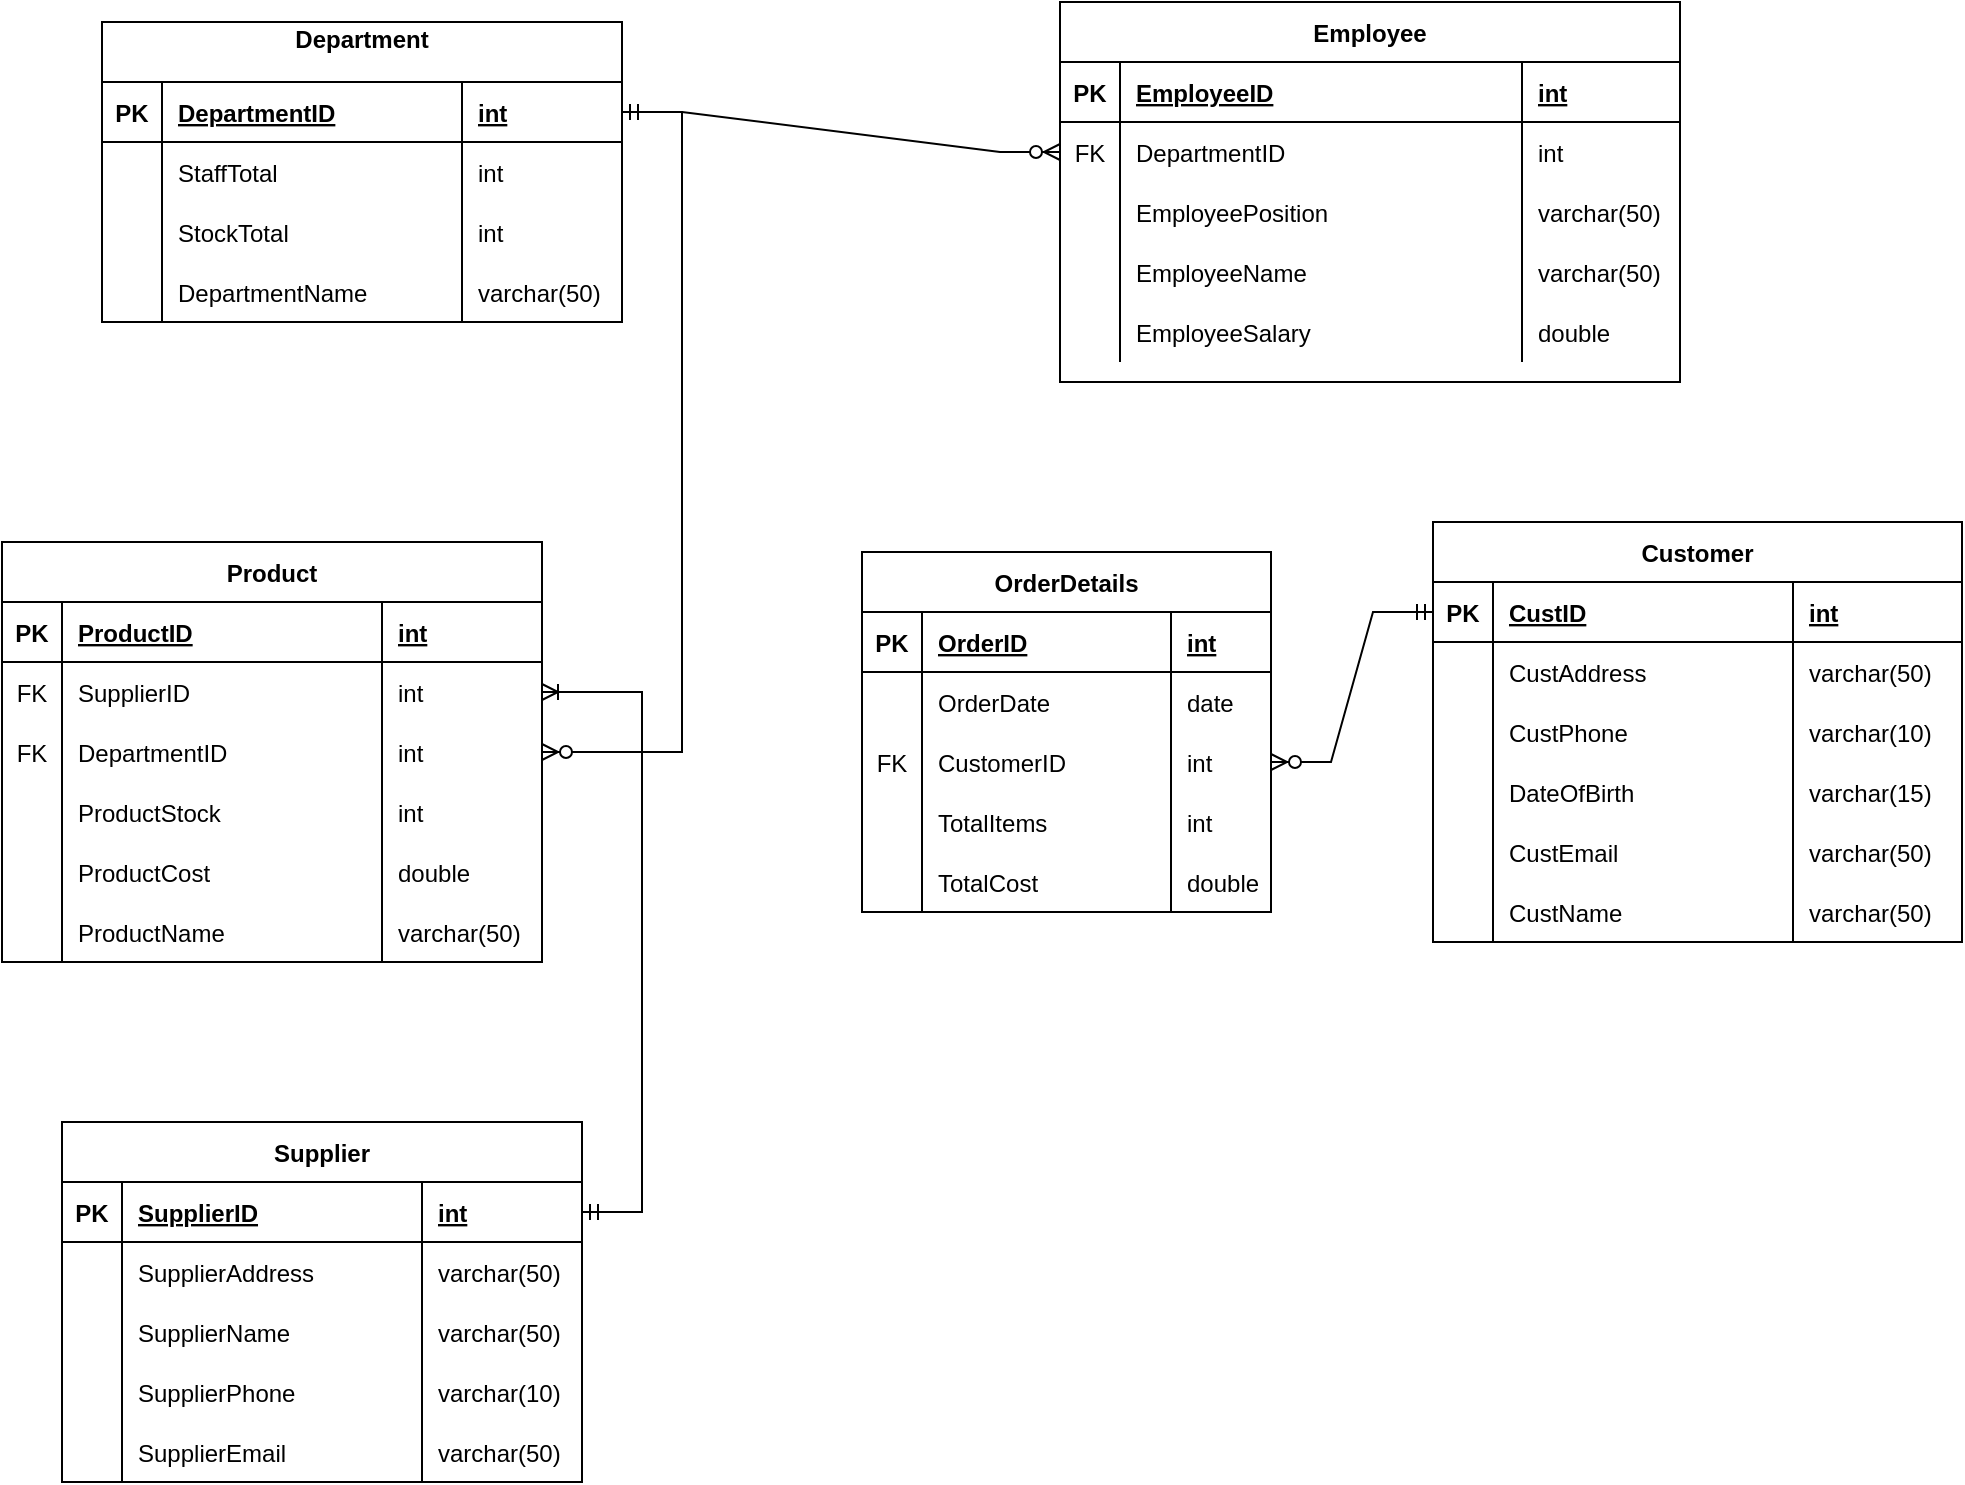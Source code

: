 <mxfile version="20.5.3" type="device"><diagram name="Page-1" id="e56a1550-8fbb-45ad-956c-1786394a9013"><mxGraphModel dx="1431" dy="960" grid="1" gridSize="10" guides="1" tooltips="1" connect="1" arrows="1" fold="1" page="1" pageScale="1" pageWidth="1100" pageHeight="850" background="none" math="0" shadow="0"><root><mxCell id="0"/><mxCell id="1" parent="0"/><mxCell id="5EkrKCgy2pEC_1uva396-66" value="Customer" style="shape=table;startSize=30;container=1;collapsible=1;childLayout=tableLayout;fixedRows=1;rowLines=0;fontStyle=1;align=center;resizeLast=1;" vertex="1" parent="1"><mxGeometry x="785.5" y="320" width="264.5" height="210" as="geometry"/></mxCell><mxCell id="5EkrKCgy2pEC_1uva396-67" value="" style="shape=tableRow;horizontal=0;startSize=0;swimlaneHead=0;swimlaneBody=0;fillColor=none;collapsible=0;dropTarget=0;points=[[0,0.5],[1,0.5]];portConstraint=eastwest;top=0;left=0;right=0;bottom=1;" vertex="1" parent="5EkrKCgy2pEC_1uva396-66"><mxGeometry y="30" width="264.5" height="30" as="geometry"/></mxCell><mxCell id="5EkrKCgy2pEC_1uva396-68" value="PK" style="shape=partialRectangle;connectable=0;fillColor=none;top=0;left=0;bottom=0;right=0;fontStyle=1;overflow=hidden;" vertex="1" parent="5EkrKCgy2pEC_1uva396-67"><mxGeometry width="30" height="30" as="geometry"><mxRectangle width="30" height="30" as="alternateBounds"/></mxGeometry></mxCell><mxCell id="5EkrKCgy2pEC_1uva396-69" value="CustID" style="shape=partialRectangle;connectable=0;fillColor=none;top=0;left=0;bottom=0;right=0;align=left;spacingLeft=6;fontStyle=5;overflow=hidden;" vertex="1" parent="5EkrKCgy2pEC_1uva396-67"><mxGeometry x="30" width="150" height="30" as="geometry"><mxRectangle width="150" height="30" as="alternateBounds"/></mxGeometry></mxCell><mxCell id="5EkrKCgy2pEC_1uva396-511" value="int" style="shape=partialRectangle;connectable=0;fillColor=none;top=0;left=0;bottom=0;right=0;align=left;spacingLeft=6;fontStyle=5;overflow=hidden;" vertex="1" parent="5EkrKCgy2pEC_1uva396-67"><mxGeometry x="180" width="84.5" height="30" as="geometry"><mxRectangle width="84.5" height="30" as="alternateBounds"/></mxGeometry></mxCell><mxCell id="5EkrKCgy2pEC_1uva396-73" value="" style="shape=tableRow;horizontal=0;startSize=0;swimlaneHead=0;swimlaneBody=0;fillColor=none;collapsible=0;dropTarget=0;points=[[0,0.5],[1,0.5]];portConstraint=eastwest;top=0;left=0;right=0;bottom=0;" vertex="1" parent="5EkrKCgy2pEC_1uva396-66"><mxGeometry y="60" width="264.5" height="30" as="geometry"/></mxCell><mxCell id="5EkrKCgy2pEC_1uva396-74" value="" style="shape=partialRectangle;connectable=0;fillColor=none;top=0;left=0;bottom=0;right=0;editable=1;overflow=hidden;" vertex="1" parent="5EkrKCgy2pEC_1uva396-73"><mxGeometry width="30" height="30" as="geometry"><mxRectangle width="30" height="30" as="alternateBounds"/></mxGeometry></mxCell><mxCell id="5EkrKCgy2pEC_1uva396-75" value="CustAddress" style="shape=partialRectangle;connectable=0;fillColor=none;top=0;left=0;bottom=0;right=0;align=left;spacingLeft=6;overflow=hidden;" vertex="1" parent="5EkrKCgy2pEC_1uva396-73"><mxGeometry x="30" width="150" height="30" as="geometry"><mxRectangle width="150" height="30" as="alternateBounds"/></mxGeometry></mxCell><mxCell id="5EkrKCgy2pEC_1uva396-513" value="varchar(50)" style="shape=partialRectangle;connectable=0;fillColor=none;top=0;left=0;bottom=0;right=0;align=left;spacingLeft=6;overflow=hidden;" vertex="1" parent="5EkrKCgy2pEC_1uva396-73"><mxGeometry x="180" width="84.5" height="30" as="geometry"><mxRectangle width="84.5" height="30" as="alternateBounds"/></mxGeometry></mxCell><mxCell id="5EkrKCgy2pEC_1uva396-433" value="" style="shape=tableRow;horizontal=0;startSize=0;swimlaneHead=0;swimlaneBody=0;fillColor=none;collapsible=0;dropTarget=0;points=[[0,0.5],[1,0.5]];portConstraint=eastwest;top=0;left=0;right=0;bottom=0;" vertex="1" parent="5EkrKCgy2pEC_1uva396-66"><mxGeometry y="90" width="264.5" height="30" as="geometry"/></mxCell><mxCell id="5EkrKCgy2pEC_1uva396-434" value="" style="shape=partialRectangle;connectable=0;fillColor=none;top=0;left=0;bottom=0;right=0;editable=1;overflow=hidden;" vertex="1" parent="5EkrKCgy2pEC_1uva396-433"><mxGeometry width="30" height="30" as="geometry"><mxRectangle width="30" height="30" as="alternateBounds"/></mxGeometry></mxCell><mxCell id="5EkrKCgy2pEC_1uva396-435" value="CustPhone" style="shape=partialRectangle;connectable=0;fillColor=none;top=0;left=0;bottom=0;right=0;align=left;spacingLeft=6;overflow=hidden;" vertex="1" parent="5EkrKCgy2pEC_1uva396-433"><mxGeometry x="30" width="150" height="30" as="geometry"><mxRectangle width="150" height="30" as="alternateBounds"/></mxGeometry></mxCell><mxCell id="5EkrKCgy2pEC_1uva396-514" value="varchar(10)" style="shape=partialRectangle;connectable=0;fillColor=none;top=0;left=0;bottom=0;right=0;align=left;spacingLeft=6;overflow=hidden;" vertex="1" parent="5EkrKCgy2pEC_1uva396-433"><mxGeometry x="180" width="84.5" height="30" as="geometry"><mxRectangle width="84.5" height="30" as="alternateBounds"/></mxGeometry></mxCell><mxCell id="5EkrKCgy2pEC_1uva396-436" value="" style="shape=tableRow;horizontal=0;startSize=0;swimlaneHead=0;swimlaneBody=0;fillColor=none;collapsible=0;dropTarget=0;points=[[0,0.5],[1,0.5]];portConstraint=eastwest;top=0;left=0;right=0;bottom=0;" vertex="1" parent="5EkrKCgy2pEC_1uva396-66"><mxGeometry y="120" width="264.5" height="30" as="geometry"/></mxCell><mxCell id="5EkrKCgy2pEC_1uva396-437" value="" style="shape=partialRectangle;connectable=0;fillColor=none;top=0;left=0;bottom=0;right=0;editable=1;overflow=hidden;" vertex="1" parent="5EkrKCgy2pEC_1uva396-436"><mxGeometry width="30" height="30" as="geometry"><mxRectangle width="30" height="30" as="alternateBounds"/></mxGeometry></mxCell><mxCell id="5EkrKCgy2pEC_1uva396-438" value="DateOfBirth" style="shape=partialRectangle;connectable=0;fillColor=none;top=0;left=0;bottom=0;right=0;align=left;spacingLeft=6;overflow=hidden;" vertex="1" parent="5EkrKCgy2pEC_1uva396-436"><mxGeometry x="30" width="150" height="30" as="geometry"><mxRectangle width="150" height="30" as="alternateBounds"/></mxGeometry></mxCell><mxCell id="5EkrKCgy2pEC_1uva396-515" value="varchar(15)" style="shape=partialRectangle;connectable=0;fillColor=none;top=0;left=0;bottom=0;right=0;align=left;spacingLeft=6;overflow=hidden;" vertex="1" parent="5EkrKCgy2pEC_1uva396-436"><mxGeometry x="180" width="84.5" height="30" as="geometry"><mxRectangle width="84.5" height="30" as="alternateBounds"/></mxGeometry></mxCell><mxCell id="5EkrKCgy2pEC_1uva396-554" value="" style="shape=tableRow;horizontal=0;startSize=0;swimlaneHead=0;swimlaneBody=0;fillColor=none;collapsible=0;dropTarget=0;points=[[0,0.5],[1,0.5]];portConstraint=eastwest;top=0;left=0;right=0;bottom=0;" vertex="1" parent="5EkrKCgy2pEC_1uva396-66"><mxGeometry y="150" width="264.5" height="30" as="geometry"/></mxCell><mxCell id="5EkrKCgy2pEC_1uva396-555" value="" style="shape=partialRectangle;connectable=0;fillColor=none;top=0;left=0;bottom=0;right=0;editable=1;overflow=hidden;" vertex="1" parent="5EkrKCgy2pEC_1uva396-554"><mxGeometry width="30" height="30" as="geometry"><mxRectangle width="30" height="30" as="alternateBounds"/></mxGeometry></mxCell><mxCell id="5EkrKCgy2pEC_1uva396-556" value="CustEmail" style="shape=partialRectangle;connectable=0;fillColor=none;top=0;left=0;bottom=0;right=0;align=left;spacingLeft=6;overflow=hidden;" vertex="1" parent="5EkrKCgy2pEC_1uva396-554"><mxGeometry x="30" width="150" height="30" as="geometry"><mxRectangle width="150" height="30" as="alternateBounds"/></mxGeometry></mxCell><mxCell id="5EkrKCgy2pEC_1uva396-557" value="varchar(50)" style="shape=partialRectangle;connectable=0;fillColor=none;top=0;left=0;bottom=0;right=0;align=left;spacingLeft=6;overflow=hidden;" vertex="1" parent="5EkrKCgy2pEC_1uva396-554"><mxGeometry x="180" width="84.5" height="30" as="geometry"><mxRectangle width="84.5" height="30" as="alternateBounds"/></mxGeometry></mxCell><mxCell id="5EkrKCgy2pEC_1uva396-430" value="" style="shape=tableRow;horizontal=0;startSize=0;swimlaneHead=0;swimlaneBody=0;fillColor=none;collapsible=0;dropTarget=0;points=[[0,0.5],[1,0.5]];portConstraint=eastwest;top=0;left=0;right=0;bottom=0;" vertex="1" parent="5EkrKCgy2pEC_1uva396-66"><mxGeometry y="180" width="264.5" height="30" as="geometry"/></mxCell><mxCell id="5EkrKCgy2pEC_1uva396-431" value="" style="shape=partialRectangle;connectable=0;fillColor=none;top=0;left=0;bottom=0;right=0;editable=1;overflow=hidden;" vertex="1" parent="5EkrKCgy2pEC_1uva396-430"><mxGeometry width="30" height="30" as="geometry"><mxRectangle width="30" height="30" as="alternateBounds"/></mxGeometry></mxCell><mxCell id="5EkrKCgy2pEC_1uva396-432" value="CustName" style="shape=partialRectangle;connectable=0;fillColor=none;top=0;left=0;bottom=0;right=0;align=left;spacingLeft=6;overflow=hidden;" vertex="1" parent="5EkrKCgy2pEC_1uva396-430"><mxGeometry x="30" width="150" height="30" as="geometry"><mxRectangle width="150" height="30" as="alternateBounds"/></mxGeometry></mxCell><mxCell id="5EkrKCgy2pEC_1uva396-516" value="varchar(50)" style="shape=partialRectangle;connectable=0;fillColor=none;top=0;left=0;bottom=0;right=0;align=left;spacingLeft=6;overflow=hidden;" vertex="1" parent="5EkrKCgy2pEC_1uva396-430"><mxGeometry x="180" width="84.5" height="30" as="geometry"><mxRectangle width="84.5" height="30" as="alternateBounds"/></mxGeometry></mxCell><mxCell id="5EkrKCgy2pEC_1uva396-79" value="Product" style="shape=table;startSize=30;container=1;collapsible=1;childLayout=tableLayout;fixedRows=1;rowLines=0;fontStyle=1;align=center;resizeLast=1;" vertex="1" parent="1"><mxGeometry x="70" y="330" width="270" height="210" as="geometry"/></mxCell><mxCell id="5EkrKCgy2pEC_1uva396-80" value="" style="shape=tableRow;horizontal=0;startSize=0;swimlaneHead=0;swimlaneBody=0;fillColor=none;collapsible=0;dropTarget=0;points=[[0,0.5],[1,0.5]];portConstraint=eastwest;top=0;left=0;right=0;bottom=1;" vertex="1" parent="5EkrKCgy2pEC_1uva396-79"><mxGeometry y="30" width="270" height="30" as="geometry"/></mxCell><mxCell id="5EkrKCgy2pEC_1uva396-81" value="PK" style="shape=partialRectangle;connectable=0;fillColor=none;top=0;left=0;bottom=0;right=0;fontStyle=1;overflow=hidden;" vertex="1" parent="5EkrKCgy2pEC_1uva396-80"><mxGeometry width="30" height="30" as="geometry"><mxRectangle width="30" height="30" as="alternateBounds"/></mxGeometry></mxCell><mxCell id="5EkrKCgy2pEC_1uva396-82" value="ProductID" style="shape=partialRectangle;connectable=0;fillColor=none;top=0;left=0;bottom=0;right=0;align=left;spacingLeft=6;fontStyle=5;overflow=hidden;" vertex="1" parent="5EkrKCgy2pEC_1uva396-80"><mxGeometry x="30" width="160" height="30" as="geometry"><mxRectangle width="160" height="30" as="alternateBounds"/></mxGeometry></mxCell><mxCell id="5EkrKCgy2pEC_1uva396-523" value="int" style="shape=partialRectangle;connectable=0;fillColor=none;top=0;left=0;bottom=0;right=0;align=left;spacingLeft=6;fontStyle=5;overflow=hidden;" vertex="1" parent="5EkrKCgy2pEC_1uva396-80"><mxGeometry x="190" width="80" height="30" as="geometry"><mxRectangle width="80" height="30" as="alternateBounds"/></mxGeometry></mxCell><mxCell id="5EkrKCgy2pEC_1uva396-83" value="" style="shape=tableRow;horizontal=0;startSize=0;swimlaneHead=0;swimlaneBody=0;fillColor=none;collapsible=0;dropTarget=0;points=[[0,0.5],[1,0.5]];portConstraint=eastwest;top=0;left=0;right=0;bottom=0;" vertex="1" parent="5EkrKCgy2pEC_1uva396-79"><mxGeometry y="60" width="270" height="30" as="geometry"/></mxCell><mxCell id="5EkrKCgy2pEC_1uva396-84" value="FK" style="shape=partialRectangle;connectable=0;fillColor=none;top=0;left=0;bottom=0;right=0;editable=1;overflow=hidden;" vertex="1" parent="5EkrKCgy2pEC_1uva396-83"><mxGeometry width="30" height="30" as="geometry"><mxRectangle width="30" height="30" as="alternateBounds"/></mxGeometry></mxCell><mxCell id="5EkrKCgy2pEC_1uva396-85" value="SupplierID" style="shape=partialRectangle;connectable=0;fillColor=none;top=0;left=0;bottom=0;right=0;align=left;spacingLeft=6;overflow=hidden;" vertex="1" parent="5EkrKCgy2pEC_1uva396-83"><mxGeometry x="30" width="160" height="30" as="geometry"><mxRectangle width="160" height="30" as="alternateBounds"/></mxGeometry></mxCell><mxCell id="5EkrKCgy2pEC_1uva396-524" value="int" style="shape=partialRectangle;connectable=0;fillColor=none;top=0;left=0;bottom=0;right=0;align=left;spacingLeft=6;overflow=hidden;" vertex="1" parent="5EkrKCgy2pEC_1uva396-83"><mxGeometry x="190" width="80" height="30" as="geometry"><mxRectangle width="80" height="30" as="alternateBounds"/></mxGeometry></mxCell><mxCell id="5EkrKCgy2pEC_1uva396-86" value="" style="shape=tableRow;horizontal=0;startSize=0;swimlaneHead=0;swimlaneBody=0;fillColor=none;collapsible=0;dropTarget=0;points=[[0,0.5],[1,0.5]];portConstraint=eastwest;top=0;left=0;right=0;bottom=0;" vertex="1" parent="5EkrKCgy2pEC_1uva396-79"><mxGeometry y="90" width="270" height="30" as="geometry"/></mxCell><mxCell id="5EkrKCgy2pEC_1uva396-87" value="FK" style="shape=partialRectangle;connectable=0;fillColor=none;top=0;left=0;bottom=0;right=0;editable=1;overflow=hidden;" vertex="1" parent="5EkrKCgy2pEC_1uva396-86"><mxGeometry width="30" height="30" as="geometry"><mxRectangle width="30" height="30" as="alternateBounds"/></mxGeometry></mxCell><mxCell id="5EkrKCgy2pEC_1uva396-88" value="DepartmentID" style="shape=partialRectangle;connectable=0;fillColor=none;top=0;left=0;bottom=0;right=0;align=left;spacingLeft=6;overflow=hidden;" vertex="1" parent="5EkrKCgy2pEC_1uva396-86"><mxGeometry x="30" width="160" height="30" as="geometry"><mxRectangle width="160" height="30" as="alternateBounds"/></mxGeometry></mxCell><mxCell id="5EkrKCgy2pEC_1uva396-525" value="int" style="shape=partialRectangle;connectable=0;fillColor=none;top=0;left=0;bottom=0;right=0;align=left;spacingLeft=6;overflow=hidden;" vertex="1" parent="5EkrKCgy2pEC_1uva396-86"><mxGeometry x="190" width="80" height="30" as="geometry"><mxRectangle width="80" height="30" as="alternateBounds"/></mxGeometry></mxCell><mxCell id="5EkrKCgy2pEC_1uva396-426" value="" style="shape=tableRow;horizontal=0;startSize=0;swimlaneHead=0;swimlaneBody=0;fillColor=none;collapsible=0;dropTarget=0;points=[[0,0.5],[1,0.5]];portConstraint=eastwest;top=0;left=0;right=0;bottom=0;" vertex="1" parent="5EkrKCgy2pEC_1uva396-79"><mxGeometry y="120" width="270" height="30" as="geometry"/></mxCell><mxCell id="5EkrKCgy2pEC_1uva396-427" value="" style="shape=partialRectangle;connectable=0;fillColor=none;top=0;left=0;bottom=0;right=0;editable=1;overflow=hidden;" vertex="1" parent="5EkrKCgy2pEC_1uva396-426"><mxGeometry width="30" height="30" as="geometry"><mxRectangle width="30" height="30" as="alternateBounds"/></mxGeometry></mxCell><mxCell id="5EkrKCgy2pEC_1uva396-428" value="ProductStock" style="shape=partialRectangle;connectable=0;fillColor=none;top=0;left=0;bottom=0;right=0;align=left;spacingLeft=6;overflow=hidden;" vertex="1" parent="5EkrKCgy2pEC_1uva396-426"><mxGeometry x="30" width="160" height="30" as="geometry"><mxRectangle width="160" height="30" as="alternateBounds"/></mxGeometry></mxCell><mxCell id="5EkrKCgy2pEC_1uva396-526" value="int" style="shape=partialRectangle;connectable=0;fillColor=none;top=0;left=0;bottom=0;right=0;align=left;spacingLeft=6;overflow=hidden;" vertex="1" parent="5EkrKCgy2pEC_1uva396-426"><mxGeometry x="190" width="80" height="30" as="geometry"><mxRectangle width="80" height="30" as="alternateBounds"/></mxGeometry></mxCell><mxCell id="5EkrKCgy2pEC_1uva396-422" value="" style="shape=tableRow;horizontal=0;startSize=0;swimlaneHead=0;swimlaneBody=0;fillColor=none;collapsible=0;dropTarget=0;points=[[0,0.5],[1,0.5]];portConstraint=eastwest;top=0;left=0;right=0;bottom=0;" vertex="1" parent="5EkrKCgy2pEC_1uva396-79"><mxGeometry y="150" width="270" height="30" as="geometry"/></mxCell><mxCell id="5EkrKCgy2pEC_1uva396-423" value="" style="shape=partialRectangle;connectable=0;fillColor=none;top=0;left=0;bottom=0;right=0;editable=1;overflow=hidden;" vertex="1" parent="5EkrKCgy2pEC_1uva396-422"><mxGeometry width="30" height="30" as="geometry"><mxRectangle width="30" height="30" as="alternateBounds"/></mxGeometry></mxCell><mxCell id="5EkrKCgy2pEC_1uva396-424" value="ProductCost" style="shape=partialRectangle;connectable=0;fillColor=none;top=0;left=0;bottom=0;right=0;align=left;spacingLeft=6;overflow=hidden;" vertex="1" parent="5EkrKCgy2pEC_1uva396-422"><mxGeometry x="30" width="160" height="30" as="geometry"><mxRectangle width="160" height="30" as="alternateBounds"/></mxGeometry></mxCell><mxCell id="5EkrKCgy2pEC_1uva396-527" value="double" style="shape=partialRectangle;connectable=0;fillColor=none;top=0;left=0;bottom=0;right=0;align=left;spacingLeft=6;overflow=hidden;" vertex="1" parent="5EkrKCgy2pEC_1uva396-422"><mxGeometry x="190" width="80" height="30" as="geometry"><mxRectangle width="80" height="30" as="alternateBounds"/></mxGeometry></mxCell><mxCell id="5EkrKCgy2pEC_1uva396-89" value="" style="shape=tableRow;horizontal=0;startSize=0;swimlaneHead=0;swimlaneBody=0;fillColor=none;collapsible=0;dropTarget=0;points=[[0,0.5],[1,0.5]];portConstraint=eastwest;top=0;left=0;right=0;bottom=0;" vertex="1" parent="5EkrKCgy2pEC_1uva396-79"><mxGeometry y="180" width="270" height="30" as="geometry"/></mxCell><mxCell id="5EkrKCgy2pEC_1uva396-90" value="" style="shape=partialRectangle;connectable=0;fillColor=none;top=0;left=0;bottom=0;right=0;editable=1;overflow=hidden;" vertex="1" parent="5EkrKCgy2pEC_1uva396-89"><mxGeometry width="30" height="30" as="geometry"><mxRectangle width="30" height="30" as="alternateBounds"/></mxGeometry></mxCell><mxCell id="5EkrKCgy2pEC_1uva396-91" value="ProductName" style="shape=partialRectangle;connectable=0;fillColor=none;top=0;left=0;bottom=0;right=0;align=left;spacingLeft=6;overflow=hidden;" vertex="1" parent="5EkrKCgy2pEC_1uva396-89"><mxGeometry x="30" width="160" height="30" as="geometry"><mxRectangle width="160" height="30" as="alternateBounds"/></mxGeometry></mxCell><mxCell id="5EkrKCgy2pEC_1uva396-528" value="varchar(50)" style="shape=partialRectangle;connectable=0;fillColor=none;top=0;left=0;bottom=0;right=0;align=left;spacingLeft=6;overflow=hidden;" vertex="1" parent="5EkrKCgy2pEC_1uva396-89"><mxGeometry x="190" width="80" height="30" as="geometry"><mxRectangle width="80" height="30" as="alternateBounds"/></mxGeometry></mxCell><mxCell id="5EkrKCgy2pEC_1uva396-92" value="Department&#xA;" style="shape=table;startSize=30;container=1;collapsible=1;childLayout=tableLayout;fixedRows=1;rowLines=0;fontStyle=1;align=center;resizeLast=1;" vertex="1" parent="1"><mxGeometry x="120" y="70" width="260.0" height="150" as="geometry"/></mxCell><mxCell id="5EkrKCgy2pEC_1uva396-93" value="" style="shape=tableRow;horizontal=0;startSize=0;swimlaneHead=0;swimlaneBody=0;fillColor=none;collapsible=0;dropTarget=0;points=[[0,0.5],[1,0.5]];portConstraint=eastwest;top=0;left=0;right=0;bottom=1;" vertex="1" parent="5EkrKCgy2pEC_1uva396-92"><mxGeometry y="30" width="260.0" height="30" as="geometry"/></mxCell><mxCell id="5EkrKCgy2pEC_1uva396-94" value="PK" style="shape=partialRectangle;connectable=0;fillColor=none;top=0;left=0;bottom=0;right=0;fontStyle=1;overflow=hidden;" vertex="1" parent="5EkrKCgy2pEC_1uva396-93"><mxGeometry width="30" height="30" as="geometry"><mxRectangle width="30" height="30" as="alternateBounds"/></mxGeometry></mxCell><mxCell id="5EkrKCgy2pEC_1uva396-95" value="DepartmentID" style="shape=partialRectangle;connectable=0;fillColor=none;top=0;left=0;bottom=0;right=0;align=left;spacingLeft=6;fontStyle=5;overflow=hidden;" vertex="1" parent="5EkrKCgy2pEC_1uva396-93"><mxGeometry x="30" width="150" height="30" as="geometry"><mxRectangle width="150" height="30" as="alternateBounds"/></mxGeometry></mxCell><mxCell id="5EkrKCgy2pEC_1uva396-529" value="int" style="shape=partialRectangle;connectable=0;fillColor=none;top=0;left=0;bottom=0;right=0;align=left;spacingLeft=6;fontStyle=5;overflow=hidden;" vertex="1" parent="5EkrKCgy2pEC_1uva396-93"><mxGeometry x="180" width="80.0" height="30" as="geometry"><mxRectangle width="80.0" height="30" as="alternateBounds"/></mxGeometry></mxCell><mxCell id="5EkrKCgy2pEC_1uva396-96" value="" style="shape=tableRow;horizontal=0;startSize=0;swimlaneHead=0;swimlaneBody=0;fillColor=none;collapsible=0;dropTarget=0;points=[[0,0.5],[1,0.5]];portConstraint=eastwest;top=0;left=0;right=0;bottom=0;" vertex="1" parent="5EkrKCgy2pEC_1uva396-92"><mxGeometry y="60" width="260.0" height="30" as="geometry"/></mxCell><mxCell id="5EkrKCgy2pEC_1uva396-97" value="" style="shape=partialRectangle;connectable=0;fillColor=none;top=0;left=0;bottom=0;right=0;editable=1;overflow=hidden;" vertex="1" parent="5EkrKCgy2pEC_1uva396-96"><mxGeometry width="30" height="30" as="geometry"><mxRectangle width="30" height="30" as="alternateBounds"/></mxGeometry></mxCell><mxCell id="5EkrKCgy2pEC_1uva396-98" value="StaffTotal" style="shape=partialRectangle;connectable=0;fillColor=none;top=0;left=0;bottom=0;right=0;align=left;spacingLeft=6;overflow=hidden;" vertex="1" parent="5EkrKCgy2pEC_1uva396-96"><mxGeometry x="30" width="150" height="30" as="geometry"><mxRectangle width="150" height="30" as="alternateBounds"/></mxGeometry></mxCell><mxCell id="5EkrKCgy2pEC_1uva396-531" value="int" style="shape=partialRectangle;connectable=0;fillColor=none;top=0;left=0;bottom=0;right=0;align=left;spacingLeft=6;overflow=hidden;" vertex="1" parent="5EkrKCgy2pEC_1uva396-96"><mxGeometry x="180" width="80.0" height="30" as="geometry"><mxRectangle width="80.0" height="30" as="alternateBounds"/></mxGeometry></mxCell><mxCell id="5EkrKCgy2pEC_1uva396-99" value="" style="shape=tableRow;horizontal=0;startSize=0;swimlaneHead=0;swimlaneBody=0;fillColor=none;collapsible=0;dropTarget=0;points=[[0,0.5],[1,0.5]];portConstraint=eastwest;top=0;left=0;right=0;bottom=0;" vertex="1" parent="5EkrKCgy2pEC_1uva396-92"><mxGeometry y="90" width="260.0" height="30" as="geometry"/></mxCell><mxCell id="5EkrKCgy2pEC_1uva396-100" value="" style="shape=partialRectangle;connectable=0;fillColor=none;top=0;left=0;bottom=0;right=0;editable=1;overflow=hidden;" vertex="1" parent="5EkrKCgy2pEC_1uva396-99"><mxGeometry width="30" height="30" as="geometry"><mxRectangle width="30" height="30" as="alternateBounds"/></mxGeometry></mxCell><mxCell id="5EkrKCgy2pEC_1uva396-101" value="StockTotal" style="shape=partialRectangle;connectable=0;fillColor=none;top=0;left=0;bottom=0;right=0;align=left;spacingLeft=6;overflow=hidden;" vertex="1" parent="5EkrKCgy2pEC_1uva396-99"><mxGeometry x="30" width="150" height="30" as="geometry"><mxRectangle width="150" height="30" as="alternateBounds"/></mxGeometry></mxCell><mxCell id="5EkrKCgy2pEC_1uva396-532" value="int" style="shape=partialRectangle;connectable=0;fillColor=none;top=0;left=0;bottom=0;right=0;align=left;spacingLeft=6;overflow=hidden;" vertex="1" parent="5EkrKCgy2pEC_1uva396-99"><mxGeometry x="180" width="80.0" height="30" as="geometry"><mxRectangle width="80.0" height="30" as="alternateBounds"/></mxGeometry></mxCell><mxCell id="5EkrKCgy2pEC_1uva396-102" value="" style="shape=tableRow;horizontal=0;startSize=0;swimlaneHead=0;swimlaneBody=0;fillColor=none;collapsible=0;dropTarget=0;points=[[0,0.5],[1,0.5]];portConstraint=eastwest;top=0;left=0;right=0;bottom=0;" vertex="1" parent="5EkrKCgy2pEC_1uva396-92"><mxGeometry y="120" width="260.0" height="30" as="geometry"/></mxCell><mxCell id="5EkrKCgy2pEC_1uva396-103" value="" style="shape=partialRectangle;connectable=0;fillColor=none;top=0;left=0;bottom=0;right=0;editable=1;overflow=hidden;" vertex="1" parent="5EkrKCgy2pEC_1uva396-102"><mxGeometry width="30" height="30" as="geometry"><mxRectangle width="30" height="30" as="alternateBounds"/></mxGeometry></mxCell><mxCell id="5EkrKCgy2pEC_1uva396-104" value="DepartmentName" style="shape=partialRectangle;connectable=0;fillColor=none;top=0;left=0;bottom=0;right=0;align=left;spacingLeft=6;overflow=hidden;" vertex="1" parent="5EkrKCgy2pEC_1uva396-102"><mxGeometry x="30" width="150" height="30" as="geometry"><mxRectangle width="150" height="30" as="alternateBounds"/></mxGeometry></mxCell><mxCell id="5EkrKCgy2pEC_1uva396-533" value="varchar(50)" style="shape=partialRectangle;connectable=0;fillColor=none;top=0;left=0;bottom=0;right=0;align=left;spacingLeft=6;overflow=hidden;" vertex="1" parent="5EkrKCgy2pEC_1uva396-102"><mxGeometry x="180" width="80.0" height="30" as="geometry"><mxRectangle width="80.0" height="30" as="alternateBounds"/></mxGeometry></mxCell><mxCell id="5EkrKCgy2pEC_1uva396-105" value="Supplier" style="shape=table;startSize=30;container=1;collapsible=1;childLayout=tableLayout;fixedRows=1;rowLines=0;fontStyle=1;align=center;resizeLast=1;" vertex="1" parent="1"><mxGeometry x="100" y="620" width="260" height="180" as="geometry"/></mxCell><mxCell id="5EkrKCgy2pEC_1uva396-106" value="" style="shape=tableRow;horizontal=0;startSize=0;swimlaneHead=0;swimlaneBody=0;fillColor=none;collapsible=0;dropTarget=0;points=[[0,0.5],[1,0.5]];portConstraint=eastwest;top=0;left=0;right=0;bottom=1;" vertex="1" parent="5EkrKCgy2pEC_1uva396-105"><mxGeometry y="30" width="260" height="30" as="geometry"/></mxCell><mxCell id="5EkrKCgy2pEC_1uva396-107" value="PK" style="shape=partialRectangle;connectable=0;fillColor=none;top=0;left=0;bottom=0;right=0;fontStyle=1;overflow=hidden;" vertex="1" parent="5EkrKCgy2pEC_1uva396-106"><mxGeometry width="30" height="30" as="geometry"><mxRectangle width="30" height="30" as="alternateBounds"/></mxGeometry></mxCell><mxCell id="5EkrKCgy2pEC_1uva396-108" value="SupplierID" style="shape=partialRectangle;connectable=0;fillColor=none;top=0;left=0;bottom=0;right=0;align=left;spacingLeft=6;fontStyle=5;overflow=hidden;" vertex="1" parent="5EkrKCgy2pEC_1uva396-106"><mxGeometry x="30" width="150" height="30" as="geometry"><mxRectangle width="150" height="30" as="alternateBounds"/></mxGeometry></mxCell><mxCell id="5EkrKCgy2pEC_1uva396-517" value="int" style="shape=partialRectangle;connectable=0;fillColor=none;top=0;left=0;bottom=0;right=0;align=left;spacingLeft=6;fontStyle=5;overflow=hidden;" vertex="1" parent="5EkrKCgy2pEC_1uva396-106"><mxGeometry x="180" width="80" height="30" as="geometry"><mxRectangle width="80" height="30" as="alternateBounds"/></mxGeometry></mxCell><mxCell id="5EkrKCgy2pEC_1uva396-109" value="" style="shape=tableRow;horizontal=0;startSize=0;swimlaneHead=0;swimlaneBody=0;fillColor=none;collapsible=0;dropTarget=0;points=[[0,0.5],[1,0.5]];portConstraint=eastwest;top=0;left=0;right=0;bottom=0;" vertex="1" parent="5EkrKCgy2pEC_1uva396-105"><mxGeometry y="60" width="260" height="30" as="geometry"/></mxCell><mxCell id="5EkrKCgy2pEC_1uva396-110" value="" style="shape=partialRectangle;connectable=0;fillColor=none;top=0;left=0;bottom=0;right=0;editable=1;overflow=hidden;" vertex="1" parent="5EkrKCgy2pEC_1uva396-109"><mxGeometry width="30" height="30" as="geometry"><mxRectangle width="30" height="30" as="alternateBounds"/></mxGeometry></mxCell><mxCell id="5EkrKCgy2pEC_1uva396-111" value="SupplierAddress" style="shape=partialRectangle;connectable=0;fillColor=none;top=0;left=0;bottom=0;right=0;align=left;spacingLeft=6;overflow=hidden;" vertex="1" parent="5EkrKCgy2pEC_1uva396-109"><mxGeometry x="30" width="150" height="30" as="geometry"><mxRectangle width="150" height="30" as="alternateBounds"/></mxGeometry></mxCell><mxCell id="5EkrKCgy2pEC_1uva396-519" value="varchar(50)" style="shape=partialRectangle;connectable=0;fillColor=none;top=0;left=0;bottom=0;right=0;align=left;spacingLeft=6;overflow=hidden;" vertex="1" parent="5EkrKCgy2pEC_1uva396-109"><mxGeometry x="180" width="80" height="30" as="geometry"><mxRectangle width="80" height="30" as="alternateBounds"/></mxGeometry></mxCell><mxCell id="5EkrKCgy2pEC_1uva396-443" value="" style="shape=tableRow;horizontal=0;startSize=0;swimlaneHead=0;swimlaneBody=0;fillColor=none;collapsible=0;dropTarget=0;points=[[0,0.5],[1,0.5]];portConstraint=eastwest;top=0;left=0;right=0;bottom=0;" vertex="1" parent="5EkrKCgy2pEC_1uva396-105"><mxGeometry y="90" width="260" height="30" as="geometry"/></mxCell><mxCell id="5EkrKCgy2pEC_1uva396-444" value="" style="shape=partialRectangle;connectable=0;fillColor=none;top=0;left=0;bottom=0;right=0;editable=1;overflow=hidden;" vertex="1" parent="5EkrKCgy2pEC_1uva396-443"><mxGeometry width="30" height="30" as="geometry"><mxRectangle width="30" height="30" as="alternateBounds"/></mxGeometry></mxCell><mxCell id="5EkrKCgy2pEC_1uva396-445" value="SupplierName" style="shape=partialRectangle;connectable=0;fillColor=none;top=0;left=0;bottom=0;right=0;align=left;spacingLeft=6;overflow=hidden;" vertex="1" parent="5EkrKCgy2pEC_1uva396-443"><mxGeometry x="30" width="150" height="30" as="geometry"><mxRectangle width="150" height="30" as="alternateBounds"/></mxGeometry></mxCell><mxCell id="5EkrKCgy2pEC_1uva396-520" value="varchar(50)" style="shape=partialRectangle;connectable=0;fillColor=none;top=0;left=0;bottom=0;right=0;align=left;spacingLeft=6;overflow=hidden;" vertex="1" parent="5EkrKCgy2pEC_1uva396-443"><mxGeometry x="180" width="80" height="30" as="geometry"><mxRectangle width="80" height="30" as="alternateBounds"/></mxGeometry></mxCell><mxCell id="5EkrKCgy2pEC_1uva396-112" value="" style="shape=tableRow;horizontal=0;startSize=0;swimlaneHead=0;swimlaneBody=0;fillColor=none;collapsible=0;dropTarget=0;points=[[0,0.5],[1,0.5]];portConstraint=eastwest;top=0;left=0;right=0;bottom=0;" vertex="1" parent="5EkrKCgy2pEC_1uva396-105"><mxGeometry y="120" width="260" height="30" as="geometry"/></mxCell><mxCell id="5EkrKCgy2pEC_1uva396-113" value="" style="shape=partialRectangle;connectable=0;fillColor=none;top=0;left=0;bottom=0;right=0;editable=1;overflow=hidden;" vertex="1" parent="5EkrKCgy2pEC_1uva396-112"><mxGeometry width="30" height="30" as="geometry"><mxRectangle width="30" height="30" as="alternateBounds"/></mxGeometry></mxCell><mxCell id="5EkrKCgy2pEC_1uva396-114" value="SupplierPhone" style="shape=partialRectangle;connectable=0;fillColor=none;top=0;left=0;bottom=0;right=0;align=left;spacingLeft=6;overflow=hidden;" vertex="1" parent="5EkrKCgy2pEC_1uva396-112"><mxGeometry x="30" width="150" height="30" as="geometry"><mxRectangle width="150" height="30" as="alternateBounds"/></mxGeometry></mxCell><mxCell id="5EkrKCgy2pEC_1uva396-521" value="varchar(10)" style="shape=partialRectangle;connectable=0;fillColor=none;top=0;left=0;bottom=0;right=0;align=left;spacingLeft=6;overflow=hidden;" vertex="1" parent="5EkrKCgy2pEC_1uva396-112"><mxGeometry x="180" width="80" height="30" as="geometry"><mxRectangle width="80" height="30" as="alternateBounds"/></mxGeometry></mxCell><mxCell id="5EkrKCgy2pEC_1uva396-115" value="" style="shape=tableRow;horizontal=0;startSize=0;swimlaneHead=0;swimlaneBody=0;fillColor=none;collapsible=0;dropTarget=0;points=[[0,0.5],[1,0.5]];portConstraint=eastwest;top=0;left=0;right=0;bottom=0;" vertex="1" parent="5EkrKCgy2pEC_1uva396-105"><mxGeometry y="150" width="260" height="30" as="geometry"/></mxCell><mxCell id="5EkrKCgy2pEC_1uva396-116" value="" style="shape=partialRectangle;connectable=0;fillColor=none;top=0;left=0;bottom=0;right=0;editable=1;overflow=hidden;" vertex="1" parent="5EkrKCgy2pEC_1uva396-115"><mxGeometry width="30" height="30" as="geometry"><mxRectangle width="30" height="30" as="alternateBounds"/></mxGeometry></mxCell><mxCell id="5EkrKCgy2pEC_1uva396-117" value="SupplierEmail" style="shape=partialRectangle;connectable=0;fillColor=none;top=0;left=0;bottom=0;right=0;align=left;spacingLeft=6;overflow=hidden;" vertex="1" parent="5EkrKCgy2pEC_1uva396-115"><mxGeometry x="30" width="150" height="30" as="geometry"><mxRectangle width="150" height="30" as="alternateBounds"/></mxGeometry></mxCell><mxCell id="5EkrKCgy2pEC_1uva396-522" value="varchar(50)" style="shape=partialRectangle;connectable=0;fillColor=none;top=0;left=0;bottom=0;right=0;align=left;spacingLeft=6;overflow=hidden;" vertex="1" parent="5EkrKCgy2pEC_1uva396-115"><mxGeometry x="180" width="80" height="30" as="geometry"><mxRectangle width="80" height="30" as="alternateBounds"/></mxGeometry></mxCell><mxCell id="5EkrKCgy2pEC_1uva396-118" value="OrderDetails" style="shape=table;startSize=30;container=1;collapsible=1;childLayout=tableLayout;fixedRows=1;rowLines=0;fontStyle=1;align=center;resizeLast=1;" vertex="1" parent="1"><mxGeometry x="500" y="335" width="204.5" height="180" as="geometry"/></mxCell><mxCell id="5EkrKCgy2pEC_1uva396-119" value="" style="shape=tableRow;horizontal=0;startSize=0;swimlaneHead=0;swimlaneBody=0;fillColor=none;collapsible=0;dropTarget=0;points=[[0,0.5],[1,0.5]];portConstraint=eastwest;top=0;left=0;right=0;bottom=1;" vertex="1" parent="5EkrKCgy2pEC_1uva396-118"><mxGeometry y="30" width="204.5" height="30" as="geometry"/></mxCell><mxCell id="5EkrKCgy2pEC_1uva396-120" value="PK" style="shape=partialRectangle;connectable=0;fillColor=none;top=0;left=0;bottom=0;right=0;fontStyle=1;overflow=hidden;" vertex="1" parent="5EkrKCgy2pEC_1uva396-119"><mxGeometry width="30" height="30" as="geometry"><mxRectangle width="30" height="30" as="alternateBounds"/></mxGeometry></mxCell><mxCell id="5EkrKCgy2pEC_1uva396-121" value="OrderID" style="shape=partialRectangle;connectable=0;fillColor=none;top=0;left=0;bottom=0;right=0;align=left;spacingLeft=6;fontStyle=5;overflow=hidden;" vertex="1" parent="5EkrKCgy2pEC_1uva396-119"><mxGeometry x="30" width="124.5" height="30" as="geometry"><mxRectangle width="124.5" height="30" as="alternateBounds"/></mxGeometry></mxCell><mxCell id="5EkrKCgy2pEC_1uva396-503" value="int" style="shape=partialRectangle;connectable=0;fillColor=none;top=0;left=0;bottom=0;right=0;align=left;spacingLeft=6;fontStyle=5;overflow=hidden;" vertex="1" parent="5EkrKCgy2pEC_1uva396-119"><mxGeometry x="154.5" width="50" height="30" as="geometry"><mxRectangle width="50" height="30" as="alternateBounds"/></mxGeometry></mxCell><mxCell id="5EkrKCgy2pEC_1uva396-122" value="" style="shape=tableRow;horizontal=0;startSize=0;swimlaneHead=0;swimlaneBody=0;fillColor=none;collapsible=0;dropTarget=0;points=[[0,0.5],[1,0.5]];portConstraint=eastwest;top=0;left=0;right=0;bottom=0;" vertex="1" parent="5EkrKCgy2pEC_1uva396-118"><mxGeometry y="60" width="204.5" height="30" as="geometry"/></mxCell><mxCell id="5EkrKCgy2pEC_1uva396-123" value="" style="shape=partialRectangle;connectable=0;fillColor=none;top=0;left=0;bottom=0;right=0;editable=1;overflow=hidden;" vertex="1" parent="5EkrKCgy2pEC_1uva396-122"><mxGeometry width="30" height="30" as="geometry"><mxRectangle width="30" height="30" as="alternateBounds"/></mxGeometry></mxCell><mxCell id="5EkrKCgy2pEC_1uva396-124" value="OrderDate" style="shape=partialRectangle;connectable=0;fillColor=none;top=0;left=0;bottom=0;right=0;align=left;spacingLeft=6;overflow=hidden;" vertex="1" parent="5EkrKCgy2pEC_1uva396-122"><mxGeometry x="30" width="124.5" height="30" as="geometry"><mxRectangle width="124.5" height="30" as="alternateBounds"/></mxGeometry></mxCell><mxCell id="5EkrKCgy2pEC_1uva396-504" value="date" style="shape=partialRectangle;connectable=0;fillColor=none;top=0;left=0;bottom=0;right=0;align=left;spacingLeft=6;overflow=hidden;" vertex="1" parent="5EkrKCgy2pEC_1uva396-122"><mxGeometry x="154.5" width="50" height="30" as="geometry"><mxRectangle width="50" height="30" as="alternateBounds"/></mxGeometry></mxCell><mxCell id="5EkrKCgy2pEC_1uva396-125" value="" style="shape=tableRow;horizontal=0;startSize=0;swimlaneHead=0;swimlaneBody=0;fillColor=none;collapsible=0;dropTarget=0;points=[[0,0.5],[1,0.5]];portConstraint=eastwest;top=0;left=0;right=0;bottom=0;" vertex="1" parent="5EkrKCgy2pEC_1uva396-118"><mxGeometry y="90" width="204.5" height="30" as="geometry"/></mxCell><mxCell id="5EkrKCgy2pEC_1uva396-126" value="FK" style="shape=partialRectangle;connectable=0;fillColor=none;top=0;left=0;bottom=0;right=0;editable=1;overflow=hidden;" vertex="1" parent="5EkrKCgy2pEC_1uva396-125"><mxGeometry width="30" height="30" as="geometry"><mxRectangle width="30" height="30" as="alternateBounds"/></mxGeometry></mxCell><mxCell id="5EkrKCgy2pEC_1uva396-127" value="CustomerID" style="shape=partialRectangle;connectable=0;fillColor=none;top=0;left=0;bottom=0;right=0;align=left;spacingLeft=6;overflow=hidden;" vertex="1" parent="5EkrKCgy2pEC_1uva396-125"><mxGeometry x="30" width="124.5" height="30" as="geometry"><mxRectangle width="124.5" height="30" as="alternateBounds"/></mxGeometry></mxCell><mxCell id="5EkrKCgy2pEC_1uva396-505" value="int" style="shape=partialRectangle;connectable=0;fillColor=none;top=0;left=0;bottom=0;right=0;align=left;spacingLeft=6;overflow=hidden;" vertex="1" parent="5EkrKCgy2pEC_1uva396-125"><mxGeometry x="154.5" width="50" height="30" as="geometry"><mxRectangle width="50" height="30" as="alternateBounds"/></mxGeometry></mxCell><mxCell id="5EkrKCgy2pEC_1uva396-128" value="" style="shape=tableRow;horizontal=0;startSize=0;swimlaneHead=0;swimlaneBody=0;fillColor=none;collapsible=0;dropTarget=0;points=[[0,0.5],[1,0.5]];portConstraint=eastwest;top=0;left=0;right=0;bottom=0;" vertex="1" parent="5EkrKCgy2pEC_1uva396-118"><mxGeometry y="120" width="204.5" height="30" as="geometry"/></mxCell><mxCell id="5EkrKCgy2pEC_1uva396-129" value="" style="shape=partialRectangle;connectable=0;fillColor=none;top=0;left=0;bottom=0;right=0;editable=1;overflow=hidden;" vertex="1" parent="5EkrKCgy2pEC_1uva396-128"><mxGeometry width="30" height="30" as="geometry"><mxRectangle width="30" height="30" as="alternateBounds"/></mxGeometry></mxCell><mxCell id="5EkrKCgy2pEC_1uva396-130" value="TotalItems" style="shape=partialRectangle;connectable=0;fillColor=none;top=0;left=0;bottom=0;right=0;align=left;spacingLeft=6;overflow=hidden;" vertex="1" parent="5EkrKCgy2pEC_1uva396-128"><mxGeometry x="30" width="124.5" height="30" as="geometry"><mxRectangle width="124.5" height="30" as="alternateBounds"/></mxGeometry></mxCell><mxCell id="5EkrKCgy2pEC_1uva396-506" value="int" style="shape=partialRectangle;connectable=0;fillColor=none;top=0;left=0;bottom=0;right=0;align=left;spacingLeft=6;overflow=hidden;" vertex="1" parent="5EkrKCgy2pEC_1uva396-128"><mxGeometry x="154.5" width="50" height="30" as="geometry"><mxRectangle width="50" height="30" as="alternateBounds"/></mxGeometry></mxCell><mxCell id="5EkrKCgy2pEC_1uva396-396" value="" style="shape=tableRow;horizontal=0;startSize=0;swimlaneHead=0;swimlaneBody=0;fillColor=none;collapsible=0;dropTarget=0;points=[[0,0.5],[1,0.5]];portConstraint=eastwest;top=0;left=0;right=0;bottom=0;" vertex="1" parent="5EkrKCgy2pEC_1uva396-118"><mxGeometry y="150" width="204.5" height="30" as="geometry"/></mxCell><mxCell id="5EkrKCgy2pEC_1uva396-397" value="" style="shape=partialRectangle;connectable=0;fillColor=none;top=0;left=0;bottom=0;right=0;editable=1;overflow=hidden;" vertex="1" parent="5EkrKCgy2pEC_1uva396-396"><mxGeometry width="30" height="30" as="geometry"><mxRectangle width="30" height="30" as="alternateBounds"/></mxGeometry></mxCell><mxCell id="5EkrKCgy2pEC_1uva396-398" value="TotalCost" style="shape=partialRectangle;connectable=0;fillColor=none;top=0;left=0;bottom=0;right=0;align=left;spacingLeft=6;overflow=hidden;" vertex="1" parent="5EkrKCgy2pEC_1uva396-396"><mxGeometry x="30" width="124.5" height="30" as="geometry"><mxRectangle width="124.5" height="30" as="alternateBounds"/></mxGeometry></mxCell><mxCell id="5EkrKCgy2pEC_1uva396-507" value="double" style="shape=partialRectangle;connectable=0;fillColor=none;top=0;left=0;bottom=0;right=0;align=left;spacingLeft=6;overflow=hidden;" vertex="1" parent="5EkrKCgy2pEC_1uva396-396"><mxGeometry x="154.5" width="50" height="30" as="geometry"><mxRectangle width="50" height="30" as="alternateBounds"/></mxGeometry></mxCell><mxCell id="5EkrKCgy2pEC_1uva396-131" value="Employee" style="shape=table;startSize=30;container=1;collapsible=1;childLayout=tableLayout;fixedRows=1;rowLines=0;fontStyle=1;align=center;resizeLast=1;" vertex="1" parent="1"><mxGeometry x="599" y="60" width="310" height="190" as="geometry"/></mxCell><mxCell id="5EkrKCgy2pEC_1uva396-132" value="" style="shape=tableRow;horizontal=0;startSize=0;swimlaneHead=0;swimlaneBody=0;fillColor=none;collapsible=0;dropTarget=0;points=[[0,0.5],[1,0.5]];portConstraint=eastwest;top=0;left=0;right=0;bottom=1;" vertex="1" parent="5EkrKCgy2pEC_1uva396-131"><mxGeometry y="30" width="310" height="30" as="geometry"/></mxCell><mxCell id="5EkrKCgy2pEC_1uva396-133" value="PK" style="shape=partialRectangle;connectable=0;fillColor=none;top=0;left=0;bottom=0;right=0;fontStyle=1;overflow=hidden;" vertex="1" parent="5EkrKCgy2pEC_1uva396-132"><mxGeometry width="30" height="30" as="geometry"><mxRectangle width="30" height="30" as="alternateBounds"/></mxGeometry></mxCell><mxCell id="5EkrKCgy2pEC_1uva396-134" value="EmployeeID" style="shape=partialRectangle;connectable=0;fillColor=none;top=0;left=0;bottom=0;right=0;align=left;spacingLeft=6;fontStyle=5;overflow=hidden;" vertex="1" parent="5EkrKCgy2pEC_1uva396-132"><mxGeometry x="30" width="201" height="30" as="geometry"><mxRectangle width="201" height="30" as="alternateBounds"/></mxGeometry></mxCell><mxCell id="5EkrKCgy2pEC_1uva396-534" value="int" style="shape=partialRectangle;connectable=0;fillColor=none;top=0;left=0;bottom=0;right=0;align=left;spacingLeft=6;fontStyle=5;overflow=hidden;" vertex="1" parent="5EkrKCgy2pEC_1uva396-132"><mxGeometry x="231" width="79" height="30" as="geometry"><mxRectangle width="79" height="30" as="alternateBounds"/></mxGeometry></mxCell><mxCell id="5EkrKCgy2pEC_1uva396-317" value="" style="shape=tableRow;horizontal=0;startSize=0;swimlaneHead=0;swimlaneBody=0;fillColor=none;collapsible=0;dropTarget=0;points=[[0,0.5],[1,0.5]];portConstraint=eastwest;top=0;left=0;right=0;bottom=0;" vertex="1" parent="5EkrKCgy2pEC_1uva396-131"><mxGeometry y="60" width="310" height="30" as="geometry"/></mxCell><mxCell id="5EkrKCgy2pEC_1uva396-318" value="FK" style="shape=partialRectangle;connectable=0;fillColor=none;top=0;left=0;bottom=0;right=0;fontStyle=0;overflow=hidden;" vertex="1" parent="5EkrKCgy2pEC_1uva396-317"><mxGeometry width="30" height="30" as="geometry"><mxRectangle width="30" height="30" as="alternateBounds"/></mxGeometry></mxCell><mxCell id="5EkrKCgy2pEC_1uva396-319" value="DepartmentID" style="shape=partialRectangle;connectable=0;fillColor=none;top=0;left=0;bottom=0;right=0;align=left;spacingLeft=6;fontStyle=0;overflow=hidden;" vertex="1" parent="5EkrKCgy2pEC_1uva396-317"><mxGeometry x="30" width="201" height="30" as="geometry"><mxRectangle width="201" height="30" as="alternateBounds"/></mxGeometry></mxCell><mxCell id="5EkrKCgy2pEC_1uva396-535" value="int" style="shape=partialRectangle;connectable=0;fillColor=none;top=0;left=0;bottom=0;right=0;align=left;spacingLeft=6;fontStyle=0;overflow=hidden;" vertex="1" parent="5EkrKCgy2pEC_1uva396-317"><mxGeometry x="231" width="79" height="30" as="geometry"><mxRectangle width="79" height="30" as="alternateBounds"/></mxGeometry></mxCell><mxCell id="5EkrKCgy2pEC_1uva396-138" value="" style="shape=tableRow;horizontal=0;startSize=0;swimlaneHead=0;swimlaneBody=0;fillColor=none;collapsible=0;dropTarget=0;points=[[0,0.5],[1,0.5]];portConstraint=eastwest;top=0;left=0;right=0;bottom=0;" vertex="1" parent="5EkrKCgy2pEC_1uva396-131"><mxGeometry y="90" width="310" height="30" as="geometry"/></mxCell><mxCell id="5EkrKCgy2pEC_1uva396-139" value="" style="shape=partialRectangle;connectable=0;fillColor=none;top=0;left=0;bottom=0;right=0;editable=1;overflow=hidden;" vertex="1" parent="5EkrKCgy2pEC_1uva396-138"><mxGeometry width="30" height="30" as="geometry"><mxRectangle width="30" height="30" as="alternateBounds"/></mxGeometry></mxCell><mxCell id="5EkrKCgy2pEC_1uva396-140" value="EmployeePosition" style="shape=partialRectangle;connectable=0;fillColor=none;top=0;left=0;bottom=0;right=0;align=left;spacingLeft=6;overflow=hidden;" vertex="1" parent="5EkrKCgy2pEC_1uva396-138"><mxGeometry x="30" width="201" height="30" as="geometry"><mxRectangle width="201" height="30" as="alternateBounds"/></mxGeometry></mxCell><mxCell id="5EkrKCgy2pEC_1uva396-536" value="varchar(50)" style="shape=partialRectangle;connectable=0;fillColor=none;top=0;left=0;bottom=0;right=0;align=left;spacingLeft=6;overflow=hidden;" vertex="1" parent="5EkrKCgy2pEC_1uva396-138"><mxGeometry x="231" width="79" height="30" as="geometry"><mxRectangle width="79" height="30" as="alternateBounds"/></mxGeometry></mxCell><mxCell id="5EkrKCgy2pEC_1uva396-539" value="" style="shape=tableRow;horizontal=0;startSize=0;swimlaneHead=0;swimlaneBody=0;fillColor=none;collapsible=0;dropTarget=0;points=[[0,0.5],[1,0.5]];portConstraint=eastwest;top=0;left=0;right=0;bottom=0;" vertex="1" parent="5EkrKCgy2pEC_1uva396-131"><mxGeometry y="120" width="310" height="30" as="geometry"/></mxCell><mxCell id="5EkrKCgy2pEC_1uva396-540" value="" style="shape=partialRectangle;connectable=0;fillColor=none;top=0;left=0;bottom=0;right=0;editable=1;overflow=hidden;" vertex="1" parent="5EkrKCgy2pEC_1uva396-539"><mxGeometry width="30" height="30" as="geometry"><mxRectangle width="30" height="30" as="alternateBounds"/></mxGeometry></mxCell><mxCell id="5EkrKCgy2pEC_1uva396-541" value="EmployeeName" style="shape=partialRectangle;connectable=0;fillColor=none;top=0;left=0;bottom=0;right=0;align=left;spacingLeft=6;overflow=hidden;" vertex="1" parent="5EkrKCgy2pEC_1uva396-539"><mxGeometry x="30" width="201" height="30" as="geometry"><mxRectangle width="201" height="30" as="alternateBounds"/></mxGeometry></mxCell><mxCell id="5EkrKCgy2pEC_1uva396-542" value="varchar(50)" style="shape=partialRectangle;connectable=0;fillColor=none;top=0;left=0;bottom=0;right=0;align=left;spacingLeft=6;overflow=hidden;" vertex="1" parent="5EkrKCgy2pEC_1uva396-539"><mxGeometry x="231" width="79" height="30" as="geometry"><mxRectangle width="79" height="30" as="alternateBounds"/></mxGeometry></mxCell><mxCell id="5EkrKCgy2pEC_1uva396-141" value="" style="shape=tableRow;horizontal=0;startSize=0;swimlaneHead=0;swimlaneBody=0;fillColor=none;collapsible=0;dropTarget=0;points=[[0,0.5],[1,0.5]];portConstraint=eastwest;top=0;left=0;right=0;bottom=0;" vertex="1" parent="5EkrKCgy2pEC_1uva396-131"><mxGeometry y="150" width="310" height="30" as="geometry"/></mxCell><mxCell id="5EkrKCgy2pEC_1uva396-142" value="" style="shape=partialRectangle;connectable=0;fillColor=none;top=0;left=0;bottom=0;right=0;editable=1;overflow=hidden;" vertex="1" parent="5EkrKCgy2pEC_1uva396-141"><mxGeometry width="30" height="30" as="geometry"><mxRectangle width="30" height="30" as="alternateBounds"/></mxGeometry></mxCell><mxCell id="5EkrKCgy2pEC_1uva396-143" value="EmployeeSalary" style="shape=partialRectangle;connectable=0;fillColor=none;top=0;left=0;bottom=0;right=0;align=left;spacingLeft=6;overflow=hidden;" vertex="1" parent="5EkrKCgy2pEC_1uva396-141"><mxGeometry x="30" width="201" height="30" as="geometry"><mxRectangle width="201" height="30" as="alternateBounds"/></mxGeometry></mxCell><mxCell id="5EkrKCgy2pEC_1uva396-538" value="double" style="shape=partialRectangle;connectable=0;fillColor=none;top=0;left=0;bottom=0;right=0;align=left;spacingLeft=6;overflow=hidden;" vertex="1" parent="5EkrKCgy2pEC_1uva396-141"><mxGeometry x="231" width="79" height="30" as="geometry"><mxRectangle width="79" height="30" as="alternateBounds"/></mxGeometry></mxCell><mxCell id="5EkrKCgy2pEC_1uva396-343" value="" style="edgeStyle=entityRelationEdgeStyle;fontSize=12;html=1;endArrow=ERzeroToMany;startArrow=ERmandOne;rounded=0;sketch=0;" edge="1" parent="1" source="5EkrKCgy2pEC_1uva396-93" target="5EkrKCgy2pEC_1uva396-317"><mxGeometry width="100" height="100" relative="1" as="geometry"><mxPoint x="290" y="400" as="sourcePoint"/><mxPoint x="380" y="170" as="targetPoint"/></mxGeometry></mxCell><mxCell id="5EkrKCgy2pEC_1uva396-439" value="" style="edgeStyle=entityRelationEdgeStyle;fontSize=12;html=1;endArrow=ERzeroToMany;startArrow=ERmandOne;rounded=0;sketch=0;exitX=0;exitY=0.5;exitDx=0;exitDy=0;" edge="1" parent="1" source="5EkrKCgy2pEC_1uva396-67" target="5EkrKCgy2pEC_1uva396-125"><mxGeometry width="100" height="100" relative="1" as="geometry"><mxPoint x="555.5" y="420" as="sourcePoint"/><mxPoint x="655.5" y="320" as="targetPoint"/></mxGeometry></mxCell><mxCell id="5EkrKCgy2pEC_1uva396-559" value="" style="edgeStyle=entityRelationEdgeStyle;fontSize=12;html=1;endArrow=ERzeroToMany;startArrow=ERmandOne;rounded=0;shadow=0;sketch=0;elbow=vertical;" edge="1" parent="1" source="5EkrKCgy2pEC_1uva396-93" target="5EkrKCgy2pEC_1uva396-86"><mxGeometry width="100" height="100" relative="1" as="geometry"><mxPoint x="50" y="110" as="sourcePoint"/><mxPoint x="70" y="375" as="targetPoint"/></mxGeometry></mxCell><mxCell id="5EkrKCgy2pEC_1uva396-560" value="" style="edgeStyle=entityRelationEdgeStyle;fontSize=12;html=1;endArrow=ERoneToMany;startArrow=ERmandOne;rounded=0;shadow=0;sketch=0;elbow=vertical;entryX=1;entryY=0.5;entryDx=0;entryDy=0;" edge="1" parent="1" source="5EkrKCgy2pEC_1uva396-106" target="5EkrKCgy2pEC_1uva396-83"><mxGeometry width="100" height="100" relative="1" as="geometry"><mxPoint x="440" y="675" as="sourcePoint"/><mxPoint x="540" y="660" as="targetPoint"/></mxGeometry></mxCell></root></mxGraphModel></diagram></mxfile>